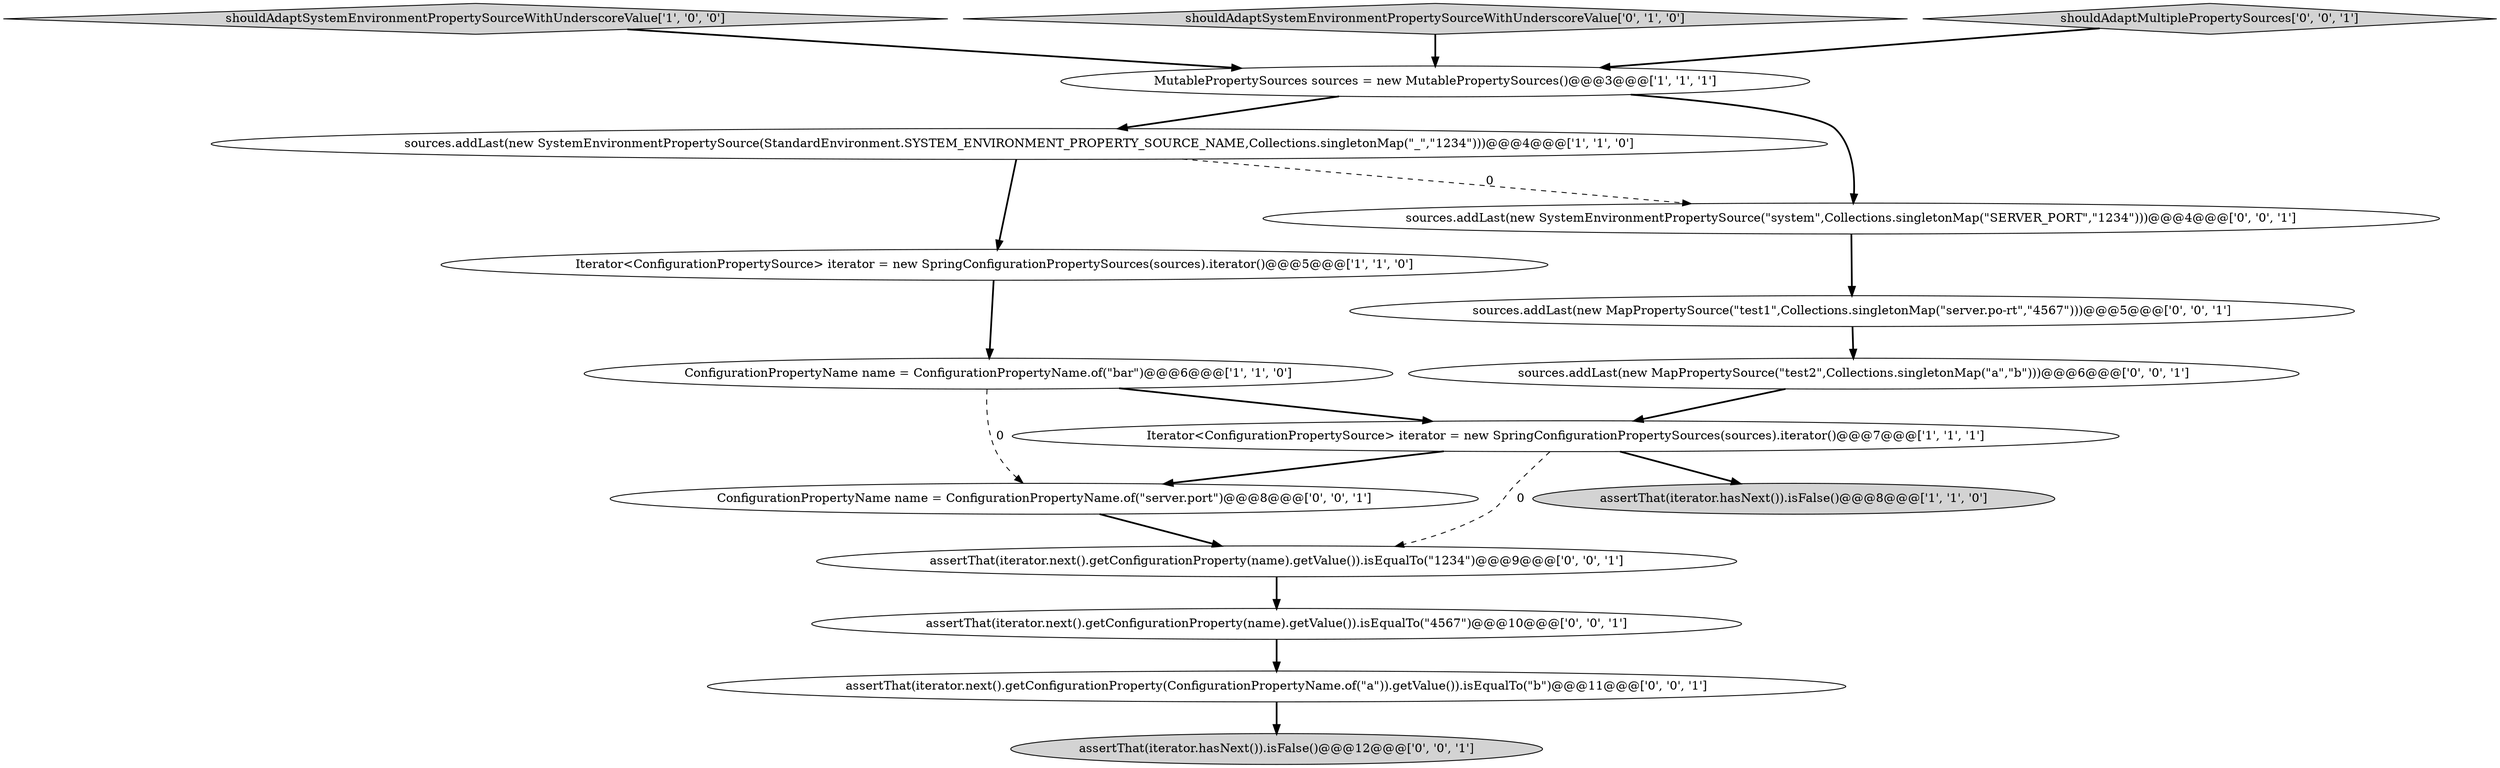 digraph {
8 [style = filled, label = "assertThat(iterator.next().getConfigurationProperty(name).getValue()).isEqualTo(\"1234\")@@@9@@@['0', '0', '1']", fillcolor = white, shape = ellipse image = "AAA0AAABBB3BBB"];
0 [style = filled, label = "shouldAdaptSystemEnvironmentPropertySourceWithUnderscoreValue['1', '0', '0']", fillcolor = lightgray, shape = diamond image = "AAA0AAABBB1BBB"];
1 [style = filled, label = "MutablePropertySources sources = new MutablePropertySources()@@@3@@@['1', '1', '1']", fillcolor = white, shape = ellipse image = "AAA0AAABBB1BBB"];
9 [style = filled, label = "sources.addLast(new SystemEnvironmentPropertySource(\"system\",Collections.singletonMap(\"SERVER_PORT\",\"1234\")))@@@4@@@['0', '0', '1']", fillcolor = white, shape = ellipse image = "AAA0AAABBB3BBB"];
14 [style = filled, label = "assertThat(iterator.next().getConfigurationProperty(name).getValue()).isEqualTo(\"4567\")@@@10@@@['0', '0', '1']", fillcolor = white, shape = ellipse image = "AAA0AAABBB3BBB"];
5 [style = filled, label = "ConfigurationPropertyName name = ConfigurationPropertyName.of(\"bar\")@@@6@@@['1', '1', '0']", fillcolor = white, shape = ellipse image = "AAA0AAABBB1BBB"];
10 [style = filled, label = "ConfigurationPropertyName name = ConfigurationPropertyName.of(\"server.port\")@@@8@@@['0', '0', '1']", fillcolor = white, shape = ellipse image = "AAA0AAABBB3BBB"];
16 [style = filled, label = "sources.addLast(new MapPropertySource(\"test2\",Collections.singletonMap(\"a\",\"b\")))@@@6@@@['0', '0', '1']", fillcolor = white, shape = ellipse image = "AAA0AAABBB3BBB"];
13 [style = filled, label = "assertThat(iterator.hasNext()).isFalse()@@@12@@@['0', '0', '1']", fillcolor = lightgray, shape = ellipse image = "AAA0AAABBB3BBB"];
11 [style = filled, label = "sources.addLast(new MapPropertySource(\"test1\",Collections.singletonMap(\"server.po-rt\",\"4567\")))@@@5@@@['0', '0', '1']", fillcolor = white, shape = ellipse image = "AAA0AAABBB3BBB"];
6 [style = filled, label = "sources.addLast(new SystemEnvironmentPropertySource(StandardEnvironment.SYSTEM_ENVIRONMENT_PROPERTY_SOURCE_NAME,Collections.singletonMap(\"_\",\"1234\")))@@@4@@@['1', '1', '0']", fillcolor = white, shape = ellipse image = "AAA0AAABBB1BBB"];
4 [style = filled, label = "Iterator<ConfigurationPropertySource> iterator = new SpringConfigurationPropertySources(sources).iterator()@@@5@@@['1', '1', '0']", fillcolor = white, shape = ellipse image = "AAA0AAABBB1BBB"];
7 [style = filled, label = "shouldAdaptSystemEnvironmentPropertySourceWithUnderscoreValue['0', '1', '0']", fillcolor = lightgray, shape = diamond image = "AAA0AAABBB2BBB"];
12 [style = filled, label = "shouldAdaptMultiplePropertySources['0', '0', '1']", fillcolor = lightgray, shape = diamond image = "AAA0AAABBB3BBB"];
3 [style = filled, label = "assertThat(iterator.hasNext()).isFalse()@@@8@@@['1', '1', '0']", fillcolor = lightgray, shape = ellipse image = "AAA0AAABBB1BBB"];
15 [style = filled, label = "assertThat(iterator.next().getConfigurationProperty(ConfigurationPropertyName.of(\"a\")).getValue()).isEqualTo(\"b\")@@@11@@@['0', '0', '1']", fillcolor = white, shape = ellipse image = "AAA0AAABBB3BBB"];
2 [style = filled, label = "Iterator<ConfigurationPropertySource> iterator = new SpringConfigurationPropertySources(sources).iterator()@@@7@@@['1', '1', '1']", fillcolor = white, shape = ellipse image = "AAA0AAABBB1BBB"];
11->16 [style = bold, label=""];
8->14 [style = bold, label=""];
6->4 [style = bold, label=""];
5->2 [style = bold, label=""];
14->15 [style = bold, label=""];
15->13 [style = bold, label=""];
1->6 [style = bold, label=""];
7->1 [style = bold, label=""];
9->11 [style = bold, label=""];
10->8 [style = bold, label=""];
16->2 [style = bold, label=""];
5->10 [style = dashed, label="0"];
2->10 [style = bold, label=""];
12->1 [style = bold, label=""];
2->8 [style = dashed, label="0"];
4->5 [style = bold, label=""];
0->1 [style = bold, label=""];
1->9 [style = bold, label=""];
2->3 [style = bold, label=""];
6->9 [style = dashed, label="0"];
}
